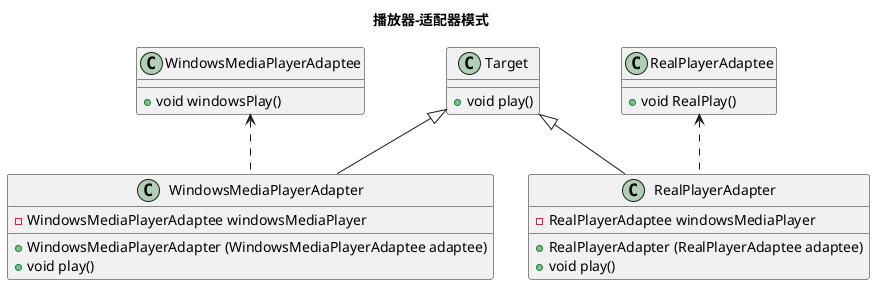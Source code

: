 @startuml
'https://plantuml.com/class-diagram

title 播放器-适配器模式

class Target{
    + void play()
}

class WindowsMediaPlayerAdapter extends Target{
    - WindowsMediaPlayerAdaptee windowsMediaPlayer
    + WindowsMediaPlayerAdapter (WindowsMediaPlayerAdaptee adaptee)
    + void play()
}

class RealPlayerAdapter extends Target{
    - RealPlayerAdaptee windowsMediaPlayer
    + RealPlayerAdapter (RealPlayerAdaptee adaptee)
    + void play()
}

class WindowsMediaPlayerAdaptee{
    + void windowsPlay()
}
class RealPlayerAdaptee{
    + void RealPlay()
}

WindowsMediaPlayerAdaptee <.. WindowsMediaPlayerAdapter
RealPlayerAdaptee <.. RealPlayerAdapter

@enduml